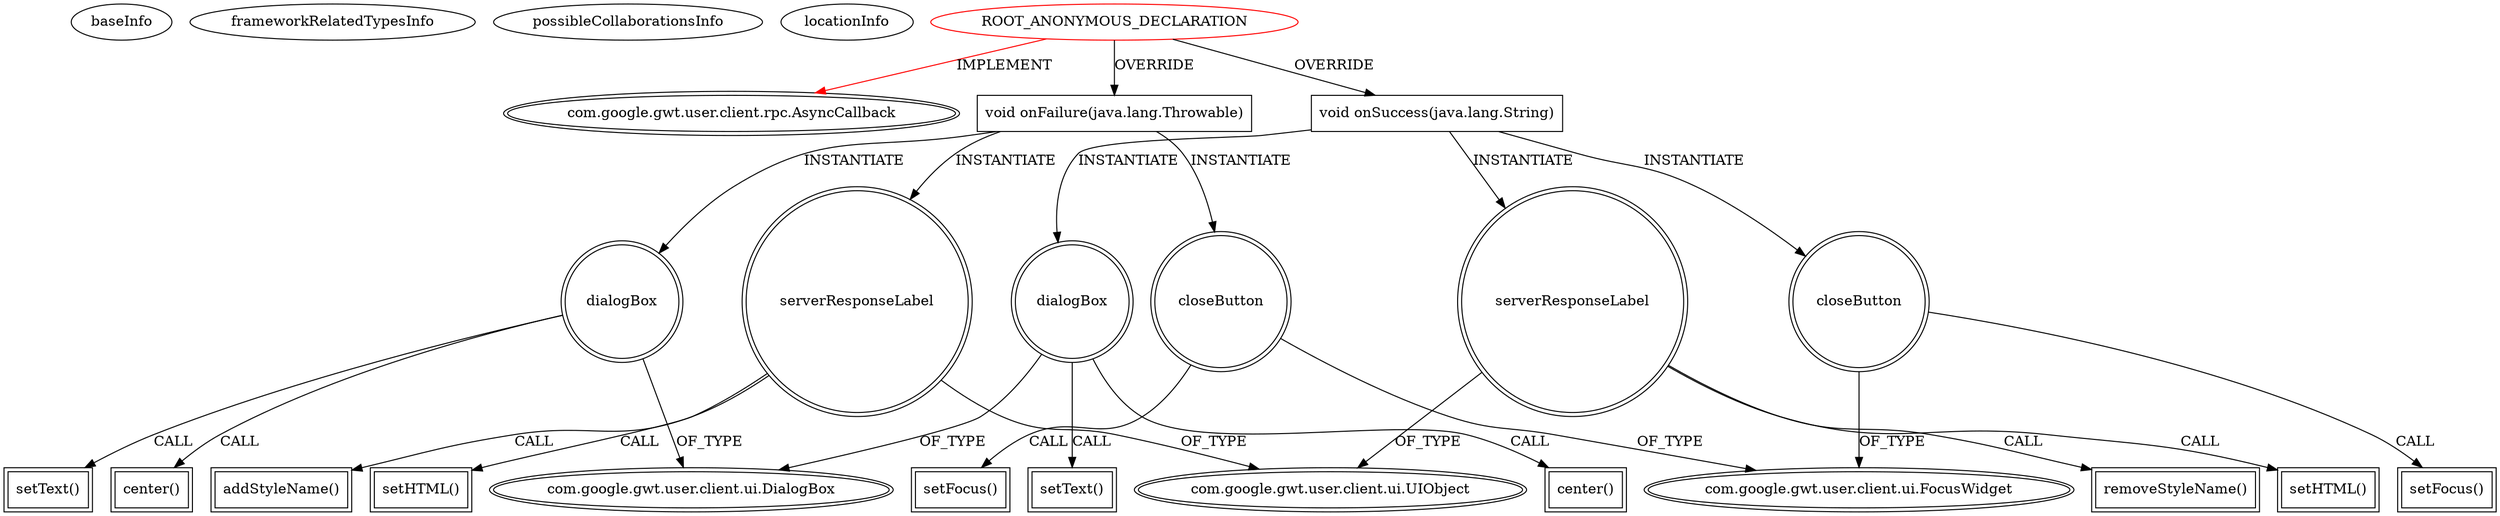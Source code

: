 digraph {
baseInfo[graphId=183,category="extension_graph",isAnonymous=true,possibleRelation=false]
frameworkRelatedTypesInfo[0="com.google.gwt.user.client.rpc.AsyncCallback"]
possibleCollaborationsInfo[]
locationInfo[projectName="MainMain-ChatCafeine",filePath="/MainMain-ChatCafeine/ChatCafeine-master/ChatCafeine/src/sources/client/ChatCafeine.java",contextSignature="void sendNameToServer()",graphId="183"]
0[label="ROOT_ANONYMOUS_DECLARATION",vertexType="ROOT_ANONYMOUS_DECLARATION",isFrameworkType=false,color=red]
1[label="com.google.gwt.user.client.rpc.AsyncCallback",vertexType="FRAMEWORK_INTERFACE_TYPE",isFrameworkType=true,peripheries=2]
2[label="void onFailure(java.lang.Throwable)",vertexType="OVERRIDING_METHOD_DECLARATION",isFrameworkType=false,shape=box]
3[label="dialogBox",vertexType="VARIABLE_EXPRESION",isFrameworkType=true,peripheries=2,shape=circle]
5[label="com.google.gwt.user.client.ui.DialogBox",vertexType="FRAMEWORK_CLASS_TYPE",isFrameworkType=true,peripheries=2]
4[label="setText()",vertexType="INSIDE_CALL",isFrameworkType=true,peripheries=2,shape=box]
6[label="serverResponseLabel",vertexType="VARIABLE_EXPRESION",isFrameworkType=true,peripheries=2,shape=circle]
8[label="com.google.gwt.user.client.ui.UIObject",vertexType="FRAMEWORK_CLASS_TYPE",isFrameworkType=true,peripheries=2]
7[label="addStyleName()",vertexType="INSIDE_CALL",isFrameworkType=true,peripheries=2,shape=box]
10[label="setHTML()",vertexType="INSIDE_CALL",isFrameworkType=true,peripheries=2,shape=box]
12[label="center()",vertexType="INSIDE_CALL",isFrameworkType=true,peripheries=2,shape=box]
13[label="closeButton",vertexType="VARIABLE_EXPRESION",isFrameworkType=true,peripheries=2,shape=circle]
15[label="com.google.gwt.user.client.ui.FocusWidget",vertexType="FRAMEWORK_CLASS_TYPE",isFrameworkType=true,peripheries=2]
14[label="setFocus()",vertexType="INSIDE_CALL",isFrameworkType=true,peripheries=2,shape=box]
16[label="void onSuccess(java.lang.String)",vertexType="OVERRIDING_METHOD_DECLARATION",isFrameworkType=false,shape=box]
17[label="dialogBox",vertexType="VARIABLE_EXPRESION",isFrameworkType=true,peripheries=2,shape=circle]
18[label="setText()",vertexType="INSIDE_CALL",isFrameworkType=true,peripheries=2,shape=box]
20[label="serverResponseLabel",vertexType="VARIABLE_EXPRESION",isFrameworkType=true,peripheries=2,shape=circle]
21[label="removeStyleName()",vertexType="INSIDE_CALL",isFrameworkType=true,peripheries=2,shape=box]
24[label="setHTML()",vertexType="INSIDE_CALL",isFrameworkType=true,peripheries=2,shape=box]
26[label="center()",vertexType="INSIDE_CALL",isFrameworkType=true,peripheries=2,shape=box]
27[label="closeButton",vertexType="VARIABLE_EXPRESION",isFrameworkType=true,peripheries=2,shape=circle]
28[label="setFocus()",vertexType="INSIDE_CALL",isFrameworkType=true,peripheries=2,shape=box]
0->1[label="IMPLEMENT",color=red]
0->2[label="OVERRIDE"]
2->3[label="INSTANTIATE"]
3->5[label="OF_TYPE"]
3->4[label="CALL"]
2->6[label="INSTANTIATE"]
6->8[label="OF_TYPE"]
6->7[label="CALL"]
6->10[label="CALL"]
3->12[label="CALL"]
2->13[label="INSTANTIATE"]
13->15[label="OF_TYPE"]
13->14[label="CALL"]
0->16[label="OVERRIDE"]
16->17[label="INSTANTIATE"]
17->5[label="OF_TYPE"]
17->18[label="CALL"]
16->20[label="INSTANTIATE"]
20->8[label="OF_TYPE"]
20->21[label="CALL"]
20->24[label="CALL"]
17->26[label="CALL"]
16->27[label="INSTANTIATE"]
27->15[label="OF_TYPE"]
27->28[label="CALL"]
}
